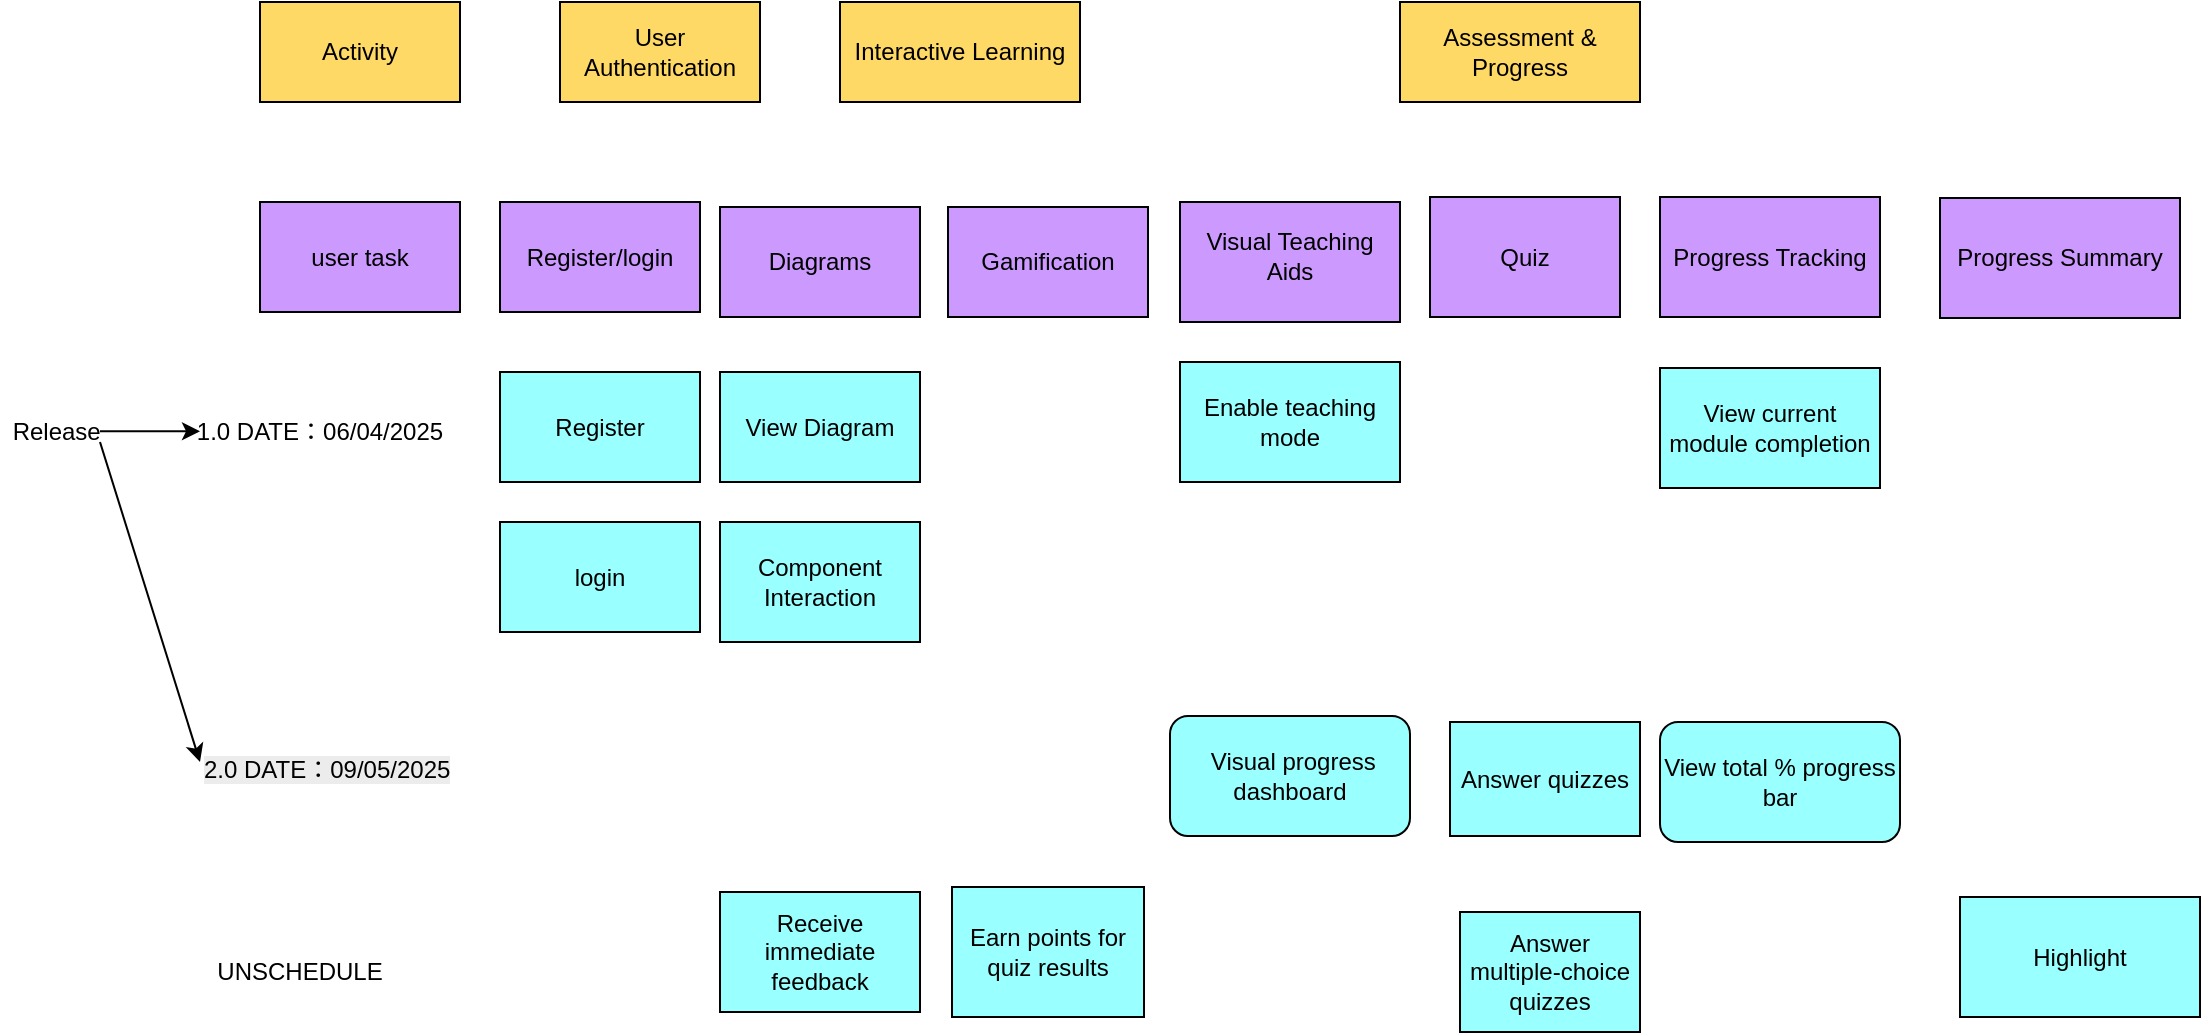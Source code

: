<mxfile version="27.0.9">
  <diagram name="第 1 页" id="9NMkduw8GseNjqhNts78">
    <mxGraphModel dx="2272" dy="773" grid="1" gridSize="10" guides="1" tooltips="1" connect="1" arrows="1" fold="1" page="1" pageScale="1" pageWidth="827" pageHeight="1169" math="0" shadow="0">
      <root>
        <mxCell id="0" />
        <mxCell id="1" parent="0" />
        <mxCell id="i6qoPylQjN5Yd9TXkNc7-1" value="Activity" style="rounded=0;whiteSpace=wrap;html=1;fillColor=#FFD966;" parent="1" vertex="1">
          <mxGeometry x="70" y="80" width="100" height="50" as="geometry" />
        </mxCell>
        <mxCell id="i6qoPylQjN5Yd9TXkNc7-2" value="User Authentication" style="rounded=0;whiteSpace=wrap;html=1;fillColor=#FFD966;" parent="1" vertex="1">
          <mxGeometry x="220" y="80" width="100" height="50" as="geometry" />
        </mxCell>
        <mxCell id="i6qoPylQjN5Yd9TXkNc7-3" value="Interactive Learning" style="rounded=0;whiteSpace=wrap;html=1;fillColor=#FFD966;" parent="1" vertex="1">
          <mxGeometry x="360" y="80" width="120" height="50" as="geometry" />
        </mxCell>
        <mxCell id="i6qoPylQjN5Yd9TXkNc7-4" value="Assessment &amp;amp; Progress" style="rounded=0;whiteSpace=wrap;html=1;fillColor=#FFD966;" parent="1" vertex="1">
          <mxGeometry x="640" y="80" width="120" height="50" as="geometry" />
        </mxCell>
        <mxCell id="i6qoPylQjN5Yd9TXkNc7-5" value="user task" style="rounded=0;whiteSpace=wrap;html=1;fillColor=#CC99FF;" parent="1" vertex="1">
          <mxGeometry x="70" y="180" width="100" height="55" as="geometry" />
        </mxCell>
        <mxCell id="i6qoPylQjN5Yd9TXkNc7-6" value="Register/login" style="rounded=0;whiteSpace=wrap;html=1;fillColor=#CC99FF;" parent="1" vertex="1">
          <mxGeometry x="190" y="180" width="100" height="55" as="geometry" />
        </mxCell>
        <mxCell id="i6qoPylQjN5Yd9TXkNc7-8" value="Gamification" style="rounded=0;whiteSpace=wrap;html=1;fillColor=#CC99FF;" parent="1" vertex="1">
          <mxGeometry x="414" y="182.5" width="100" height="55" as="geometry" />
        </mxCell>
        <mxCell id="i6qoPylQjN5Yd9TXkNc7-10" value="&lt;table&gt;&lt;tbody&gt;&lt;tr&gt;&lt;td&gt;Visual Teaching Aids&lt;/td&gt;&lt;/tr&gt;&lt;/tbody&gt;&lt;/table&gt;&lt;table&gt;&lt;tbody&gt;&lt;tr&gt;&lt;td&gt;&lt;/td&gt;&lt;/tr&gt;&lt;/tbody&gt;&lt;/table&gt;" style="rounded=0;whiteSpace=wrap;html=1;fillColor=#CC99FF;" parent="1" vertex="1">
          <mxGeometry x="530" y="180" width="110" height="60" as="geometry" />
        </mxCell>
        <mxCell id="i6qoPylQjN5Yd9TXkNc7-12" value="Progress Tracking" style="rounded=0;whiteSpace=wrap;html=1;fillColor=#CC99FF;" parent="1" vertex="1">
          <mxGeometry x="770" y="177.5" width="110" height="60" as="geometry" />
        </mxCell>
        <mxCell id="i6qoPylQjN5Yd9TXkNc7-13" value="Progress Summary" style="rounded=0;whiteSpace=wrap;html=1;fillColor=#CC99FF;" parent="1" vertex="1">
          <mxGeometry x="910" y="178" width="120" height="60" as="geometry" />
        </mxCell>
        <mxCell id="i6qoPylQjN5Yd9TXkNc7-14" value="Release&amp;nbsp;" style="text;html=1;align=center;verticalAlign=middle;whiteSpace=wrap;rounded=0;" parent="1" vertex="1">
          <mxGeometry x="-60" y="280" width="60" height="30" as="geometry" />
        </mxCell>
        <mxCell id="i6qoPylQjN5Yd9TXkNc7-15" value="" style="endArrow=classic;html=1;rounded=0;" parent="1" edge="1">
          <mxGeometry width="50" height="50" relative="1" as="geometry">
            <mxPoint x="-10" y="294.66" as="sourcePoint" />
            <mxPoint x="40" y="294.66" as="targetPoint" />
          </mxGeometry>
        </mxCell>
        <mxCell id="i6qoPylQjN5Yd9TXkNc7-16" value="1.0 DATE：06/04/2025" style="text;html=1;align=center;verticalAlign=middle;whiteSpace=wrap;rounded=0;" parent="1" vertex="1">
          <mxGeometry x="30" y="280" width="140" height="30" as="geometry" />
        </mxCell>
        <mxCell id="i6qoPylQjN5Yd9TXkNc7-20" value="Register" style="rounded=0;whiteSpace=wrap;html=1;fillColor=#99FFFF;" parent="1" vertex="1">
          <mxGeometry x="190" y="265" width="100" height="55" as="geometry" />
        </mxCell>
        <mxCell id="i6qoPylQjN5Yd9TXkNc7-21" value="login" style="rounded=0;whiteSpace=wrap;html=1;fillColor=#99FFFF;" parent="1" vertex="1">
          <mxGeometry x="190" y="340" width="100" height="55" as="geometry" />
        </mxCell>
        <mxCell id="i6qoPylQjN5Yd9TXkNc7-22" value="View Diagram" style="rounded=0;whiteSpace=wrap;html=1;fillColor=#99FFFF;" parent="1" vertex="1">
          <mxGeometry x="300" y="265" width="100" height="55" as="geometry" />
        </mxCell>
        <mxCell id="i6qoPylQjN5Yd9TXkNc7-23" value="Component Interaction" style="rounded=0;whiteSpace=wrap;html=1;fillColor=#99FFFF;" parent="1" vertex="1">
          <mxGeometry x="300" y="340" width="100" height="60" as="geometry" />
        </mxCell>
        <mxCell id="i6qoPylQjN5Yd9TXkNc7-24" value="Receive immediate feedback" style="rounded=0;whiteSpace=wrap;html=1;fillColor=#99FFFF;" parent="1" vertex="1">
          <mxGeometry x="300" y="525" width="100" height="60" as="geometry" />
        </mxCell>
        <mxCell id="i6qoPylQjN5Yd9TXkNc7-25" value="Earn points for quiz results" style="rounded=0;whiteSpace=wrap;html=1;fillColor=#99FFFF;" parent="1" vertex="1">
          <mxGeometry x="416" y="522.5" width="96" height="65" as="geometry" />
        </mxCell>
        <mxCell id="i6qoPylQjN5Yd9TXkNc7-26" value="Enable teaching mode" style="rounded=0;whiteSpace=wrap;html=1;fillColor=#99FFFF;" parent="1" vertex="1">
          <mxGeometry x="530" y="260" width="110" height="60" as="geometry" />
        </mxCell>
        <mxCell id="i6qoPylQjN5Yd9TXkNc7-27" value="Answer quizzes" style="rounded=0;whiteSpace=wrap;html=1;fillColor=#99FFFF;" parent="1" vertex="1">
          <mxGeometry x="665" y="440" width="95" height="57" as="geometry" />
        </mxCell>
        <mxCell id="i6qoPylQjN5Yd9TXkNc7-28" value="View current module completion" style="rounded=0;whiteSpace=wrap;html=1;fillColor=#99FFFF;" parent="1" vertex="1">
          <mxGeometry x="770" y="263" width="110" height="60" as="geometry" />
        </mxCell>
        <mxCell id="i6qoPylQjN5Yd9TXkNc7-29" value="Highlight" style="rounded=0;whiteSpace=wrap;html=1;fillColor=#99FFFF;" parent="1" vertex="1">
          <mxGeometry x="920" y="527.5" width="120" height="60" as="geometry" />
        </mxCell>
        <mxCell id="i6qoPylQjN5Yd9TXkNc7-30" value="&lt;span style=&quot;color: rgb(0, 0, 0); font-family: Helvetica; font-size: 12px; font-style: normal; font-variant-ligatures: normal; font-variant-caps: normal; font-weight: 400; letter-spacing: normal; orphans: 2; text-align: center; text-indent: 0px; text-transform: none; widows: 2; word-spacing: 0px; -webkit-text-stroke-width: 0px; white-space: normal; background-color: rgb(236, 236, 236); text-decoration-thickness: initial; text-decoration-style: initial; text-decoration-color: initial; float: none; display: inline !important;&quot;&gt;2.0 DATE：09/05/2025&lt;/span&gt;" style="text;whiteSpace=wrap;html=1;" parent="1" vertex="1">
          <mxGeometry x="40" y="450" width="160" height="40" as="geometry" />
        </mxCell>
        <mxCell id="i6qoPylQjN5Yd9TXkNc7-31" value="Answer multiple-choice quizzes" style="rounded=0;whiteSpace=wrap;html=1;fillColor=#99FFFF;" parent="1" vertex="1">
          <mxGeometry x="670" y="535" width="90" height="60" as="geometry" />
        </mxCell>
        <mxCell id="i6qoPylQjN5Yd9TXkNc7-33" value="" style="endArrow=classic;html=1;rounded=0;entryX=0;entryY=0.25;entryDx=0;entryDy=0;" parent="1" target="i6qoPylQjN5Yd9TXkNc7-30" edge="1">
          <mxGeometry width="50" height="50" relative="1" as="geometry">
            <mxPoint x="-10" y="300" as="sourcePoint" />
            <mxPoint x="60" y="330" as="targetPoint" />
          </mxGeometry>
        </mxCell>
        <mxCell id="i6qoPylQjN5Yd9TXkNc7-34" value="UNSCHEDULE" style="text;html=1;align=center;verticalAlign=middle;whiteSpace=wrap;rounded=0;" parent="1" vertex="1">
          <mxGeometry x="60" y="550" width="60" height="30" as="geometry" />
        </mxCell>
        <mxCell id="i6qoPylQjN5Yd9TXkNc7-35" value="&amp;nbsp;Visual progress dashboard" style="rounded=1;whiteSpace=wrap;html=1;fillColor=#99FFFF;" parent="1" vertex="1">
          <mxGeometry x="525" y="437" width="120" height="60" as="geometry" />
        </mxCell>
        <mxCell id="i6qoPylQjN5Yd9TXkNc7-36" value="View total % progress bar" style="rounded=1;whiteSpace=wrap;html=1;fillColor=#99FFFF;" parent="1" vertex="1">
          <mxGeometry x="770" y="440" width="120" height="60" as="geometry" />
        </mxCell>
        <mxCell id="i6qoPylQjN5Yd9TXkNc7-7" value="Diagrams" style="rounded=0;whiteSpace=wrap;html=1;fillColor=#CC99FF;" parent="1" vertex="1">
          <mxGeometry x="300" y="182.5" width="100" height="55" as="geometry" />
        </mxCell>
        <mxCell id="i6qoPylQjN5Yd9TXkNc7-11" value="Quiz" style="rounded=0;whiteSpace=wrap;html=1;fillColor=#CC99FF;" parent="1" vertex="1">
          <mxGeometry x="655" y="177.5" width="95" height="60" as="geometry" />
        </mxCell>
      </root>
    </mxGraphModel>
  </diagram>
</mxfile>
